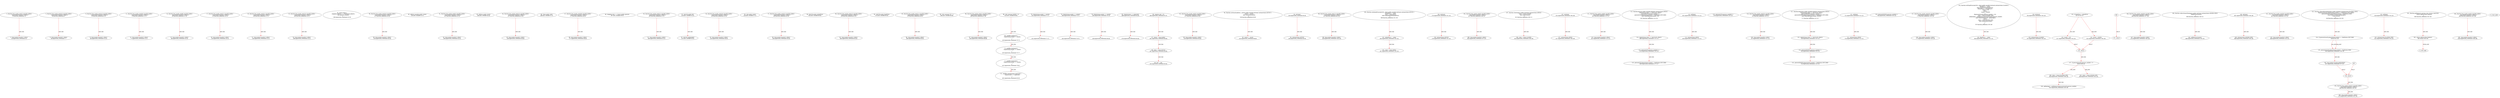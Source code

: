 digraph  {
13 [label="2_ function bug_unchk_send7() payable public{\n      msg.sender.transfer(1 ether);}\n13-function_definition-3-4", method="bug_unchk_send7()", type_label=function_definition];
18 [label="3_ msg.sender.transfer(1 ether);\n18-expression_statement-4-4", method="bug_unchk_send7()", type_label=expression_statement];
34 [label="5_ function bug_unchk_send23() payable public{\n      msg.sender.transfer(1 ether);}\n34-function_definition-6-7", method="bug_unchk_send23()", type_label=function_definition];
39 [label="6_ msg.sender.transfer(1 ether);\n39-expression_statement-7-7", method="bug_unchk_send23()", type_label=expression_statement];
55 [label="8_ function bug_unchk_send14() payable public{\n      msg.sender.transfer(1 ether);}\n55-function_definition-9-10", method="bug_unchk_send14()", type_label=function_definition];
60 [label="9_ msg.sender.transfer(1 ether);\n60-expression_statement-10-10", method="bug_unchk_send14()", type_label=expression_statement];
72 [label="11_ function bug_unchk_send30() payable public{\n      msg.sender.transfer(1 ether);}\n72-function_definition-12-13", method="bug_unchk_send30()", type_label=function_definition];
77 [label="12_ msg.sender.transfer(1 ether);\n77-expression_statement-13-13", method="bug_unchk_send30()", type_label=expression_statement];
93 [label="14_ function bug_unchk_send8() payable public{\n      msg.sender.transfer(1 ether);}\n93-function_definition-15-16", method="bug_unchk_send8()", type_label=function_definition];
98 [label="15_ msg.sender.transfer(1 ether);\n98-expression_statement-16-16", method="bug_unchk_send8()", type_label=expression_statement];
114 [label="17_ function bug_unchk_send27() payable public{\n      msg.sender.transfer(1 ether);}\n114-function_definition-18-19", method="bug_unchk_send27()", type_label=function_definition];
119 [label="18_ msg.sender.transfer(1 ether);\n119-expression_statement-19-19", method="bug_unchk_send27()", type_label=expression_statement];
139 [label="20_ function bug_unchk_send31() payable public{\n      msg.sender.transfer(1 ether);}\n139-function_definition-21-22", method="bug_unchk_send31()", type_label=function_definition];
144 [label="21_ msg.sender.transfer(1 ether);\n144-expression_statement-22-22", method="bug_unchk_send31()", type_label=expression_statement];
164 [label="23_ function bug_unchk_send13() payable public{\n      msg.sender.transfer(1 ether);}\n164-function_definition-24-25", method="bug_unchk_send13()", type_label=function_definition];
169 [label="24_ msg.sender.transfer(1 ether);\n169-expression_statement-25-25", method="bug_unchk_send13()", type_label=expression_statement];
198 [label="34_ struct Guess {\n        mapping (address => PaidStatus) players;\n        uint guesses_number;\n    }\n198-expression_statement-35-38", method="Guess()", type_label=expression_statement];
211 [label="38_ function bug_unchk_send24() payable public{\n      msg.sender.transfer(1 ether);}\n211-function_definition-39-40", method="bug_unchk_send24()", type_label=function_definition];
216 [label="39_ msg.sender.transfer(1 ether);\n216-expression_statement-40-40", method="bug_unchk_send24()", type_label=expression_statement];
226 [label="40_ address payable public owner;\n226-new_variable-41-41", method="", type_label=new_variable];
231 [label="41_ function bug_unchk_send5() payable public{\n      msg.sender.transfer(1 ether);}\n231-function_definition-42-43", method="bug_unchk_send5()", type_label=function_definition];
236 [label="42_ msg.sender.transfer(1 ether);\n236-expression_statement-43-43", method="bug_unchk_send5()", type_label=expression_statement];
246 [label="43_ address public oracle;\n246-new_variable-44-44", method="", type_label=new_variable];
251 [label="44_ function bug_unchk_send15() payable public{\n      msg.sender.transfer(1 ether);}\n251-function_definition-45-46", method="bug_unchk_send15()", type_label=function_definition];
256 [label="45_ msg.sender.transfer(1 ether);\n256-expression_statement-46-46", method="bug_unchk_send15()", type_label=expression_statement];
266 [label="46_ State public state;\n266-new_variable-47-47", method="", type_label=new_variable];
272 [label="47_ function bug_unchk_send28() payable public{\n      msg.sender.transfer(1 ether);}\n272-function_definition-48-49", method="bug_unchk_send28()", type_label=function_definition];
277 [label="48_ msg.sender.transfer(1 ether);\n277-expression_statement-49-49", method="bug_unchk_send28()", type_label=expression_statement];
287 [label="49_ mapping (uint => Guess) public guesses;\n287-new_variable-50-50", method="", type_label=new_variable];
295 [label="50_ function bug_unchk_send21() payable public{\n      msg.sender.transfer(1 ether);}\n295-function_definition-51-52", method="bug_unchk_send21()", type_label=function_definition];
300 [label="51_ msg.sender.transfer(1 ether);\n300-expression_statement-52-52", method="bug_unchk_send21()", type_label=expression_statement];
310 [label="52_ uint256 public bet;\n310-new_variable-53-53", method="", type_label=new_variable];
315 [label="53_ uint256 splitJackpot;\n315-new_variable-54-54", method="", type_label=new_variable];
319 [label="54_ function bug_unchk_send10() payable public{\n      msg.sender.transfer(1 ether);}\n319-function_definition-55-56", method="bug_unchk_send10()", type_label=function_definition];
324 [label="55_ msg.sender.transfer(1 ether);\n324-expression_statement-56-56", method="bug_unchk_send10()", type_label=expression_statement];
334 [label="56_ uint public result;\n334-new_variable-57-57", method="", type_label=new_variable];
339 [label="57_ function bug_unchk_send22() payable public{\n      msg.sender.transfer(1 ether);}\n339-function_definition-58-59", method="bug_unchk_send22()", type_label=function_definition];
344 [label="58_ msg.sender.transfer(1 ether);\n344-expression_statement-59-59", method="bug_unchk_send22()", type_label=expression_statement];
354 [label="59_ uint256 public initialPrice;\n354-new_variable-60-60", method="", type_label=new_variable];
359 [label="60_ function bug_unchk_send12() payable public{\n      msg.sender.transfer(1 ether);}\n359-function_definition-61-62", method="bug_unchk_send12()", type_label=function_definition];
364 [label="61_ msg.sender.transfer(1 ether);\n364-expression_statement-62-62", method="bug_unchk_send12()", type_label=expression_statement];
374 [label="62_ uint256 public finalPrice;\n374-new_variable-63-63", method="", type_label=new_variable];
379 [label="63_ function bug_unchk_send11() payable public{\n      msg.sender.transfer(1 ether);}\n379-function_definition-64-65", method="bug_unchk_send11()", type_label=function_definition];
384 [label="64_ msg.sender.transfer(1 ether);\n384-expression_statement-65-65", method="bug_unchk_send11()", type_label=expression_statement];
394 [label="65_ uint constant UP = 1;\n394-new_variable-66-66", method="", type_label=new_variable];
399 [label="66_ function bug_unchk_send1() payable public{\n      msg.sender.transfer(1 ether);}\n399-function_definition-67-68", method="bug_unchk_send1()", type_label=function_definition];
404 [label="67_ msg.sender.transfer(1 ether);\n404-expression_statement-68-68", method="bug_unchk_send1()", type_label=expression_statement];
414 [label="68_ uint constant DOWN = 0;\n414-new_variable-69-69", method="", type_label=new_variable];
419 [label="69_ modifier byPlayer(){\n        require(msg.sender != oracle);\n        _;\n    }\n419-expression_statement-70-73", method="", type_label=expression_statement];
422 [label="70_ require(msg.sender != oracle);\n422-expression_statement-71-71", method="", type_label=expression_statement];
431 [label="71_ _;\n431-expression_statement-72-72", method="", type_label=expression_statement];
433 [label="73_ modifier byOwner(){\n        require(msg.sender == owner);\n        _;\n    }\n433-expression_statement-74-77", method="", type_label=expression_statement];
436 [label="74_ require(msg.sender == owner);\n436-expression_statement-75-75", method="", type_label=expression_statement];
445 [label="75_ _;\n445-expression_statement-76-76", method="", type_label=expression_statement];
447 [label="77_ modifier byOracle(){\n        require(msg.sender == oracle);\n        _;\n    }\n447-expression_statement-78-81", method="", type_label=expression_statement];
450 [label="78_ require(msg.sender == oracle);\n450-expression_statement-79-79", method="", type_label=expression_statement];
459 [label="79_ _;\n459-expression_statement-80-80", method="", type_label=expression_statement];
461 [label="81_ modifier inState(State expected) {\n        require(state == expected);\n        _;\n    }\n461-expression_statement-82-85", method="", type_label=expression_statement];
469 [label="82_ require(state == expected);\n469-expression_statement-83-83", method="", type_label=expression_statement];
476 [label="83_ _;\n476-expression_statement-84-84", method="", type_label=expression_statement];
484 [label="86_ require(_bet > 0);\n484-expression_statement-87-87", method="", type_label=expression_statement];
491 [label="87_ owner = msg.sender;\n491-expression_statement-88-88", method="", type_label=expression_statement];
497 [label="88_ state = State.SETUP;\n497-expression_statement-89-89", method="", type_label=expression_statement];
503 [label="89_ bet = _bet;\n503-expression_statement-90-90", method="", type_label=expression_statement];
511 [label="92_ function bug_unchk_send2() payable public{\n      msg.sender.transfer(1 ether);}\n511-function_definition-93-94", method="bug_unchk_send2()", type_label=function_definition];
516 [label="93_ msg.sender.transfer(1 ether);\n516-expression_statement-94-94", method="bug_unchk_send2()", type_label=expression_statement];
526 [label="94_ function setOracle(address _oracle) public payable byOwner inState(State.SETUP) {\n        oracle = _oracle;\n        emit OracleSet(oracle);\n    }\n526-function_definition-95-98", method="setOracle(address _oracle)", type_label=function_definition];
534 [label="94_ byOwner\n534-expression_statement-95-95", method="setOracle(address _oracle)", type_label=expression_statement];
536 [label="94_ inState(State.SETUP)\n536-expression_statement-95-95", method="setOracle(address _oracle)", type_label=expression_statement];
543 [label="95_ oracle = _oracle;\n543-expression_statement-96-96", method="setOracle(address _oracle)", type_label=expression_statement];
551 [label="98_ function bug_unchk_send17() payable public{\n      msg.sender.transfer(1 ether);}\n551-function_definition-99-100", method="bug_unchk_send17()", type_label=function_definition];
556 [label="99_ msg.sender.transfer(1 ether);\n556-expression_statement-100-100", method="bug_unchk_send17()", type_label=expression_statement];
566 [label="100_ function setInitialPrice(uint256 _value) public payable byOracle inState(State.SETUP) {\n        initialPrice = _value;\n        state = State.OPEN;\n        emit GameOpened(initialPrice);\n    }\n566-function_definition-101-105", method="setInitialPrice(uint256 _value)", type_label=function_definition];
574 [label="100_ byOracle\n574-expression_statement-101-101", method="setInitialPrice(uint256 _value)", type_label=expression_statement];
576 [label="100_ inState(State.SETUP)\n576-expression_statement-101-101", method="setInitialPrice(uint256 _value)", type_label=expression_statement];
583 [label="101_ initialPrice = _value;\n583-expression_statement-102-102", method="setInitialPrice(uint256 _value)", type_label=expression_statement];
587 [label="102_ state = State.OPEN;\n587-expression_statement-103-103", method="setInitialPrice(uint256 _value)", type_label=expression_statement];
597 [label="105_ function bug_unchk_send3() payable public{\n      msg.sender.transfer(1 ether);}\n597-function_definition-106-107", method="bug_unchk_send3()", type_label=function_definition];
602 [label="106_ msg.sender.transfer(1 ether);\n602-expression_statement-107-107", method="bug_unchk_send3()", type_label=expression_statement];
612 [label="107_ function closeGame() public byOwner inState(State.OPEN){\n        state = State.CLOSED;\n        emit GameClosed();\n    }\n612-function_definition-108-111", method="closeGame()", type_label=function_definition];
615 [label="107_ byOwner\n615-expression_statement-108-108", method="closeGame()", type_label=expression_statement];
617 [label="107_ inState(State.OPEN)\n617-expression_statement-108-108", method="closeGame()", type_label=expression_statement];
624 [label="108_ state = State.CLOSED;\n624-expression_statement-109-109", method="closeGame()", type_label=expression_statement];
632 [label="111_ function bug_unchk_send9() payable public{\n      msg.sender.transfer(1 ether);}\n632-function_definition-112-113", method="bug_unchk_send9()", type_label=function_definition];
637 [label="112_ msg.sender.transfer(1 ether);\n637-expression_statement-113-113", method="bug_unchk_send9()", type_label=expression_statement];
647 [label="113_ function betUp() public payable byPlayer inState(State.OPEN){\n        require(msg.value == (bet*0.001 ether));\n        guesses[UP].guesses_number++;\n        guesses[UP].players[msg.sender] = PaidStatus.NOT_PAID;\n        emit PlayerBet(msg.sender, UP);\n    }\n647-function_definition-114-119", method="betUp()", type_label=function_definition];
651 [label="113_ byPlayer\n651-expression_statement-114-114", method="betUp()", type_label=expression_statement];
653 [label="113_ inState(State.OPEN)\n653-expression_statement-114-114", method="betUp()", type_label=expression_statement];
660 [label="114_ require(msg.value == (bet*0.001 ether));\n660-expression_statement-115-115", method="betUp()", type_label=expression_statement];
673 [label="115_ guesses[UP].guesses_number++;\n673-expression_statement-116-116", method="betUp()", type_label=expression_statement];
674 [label="115_ guesses[UP].guesses_number++\n674-expression_statement-116-116", method="betUp()", type_label=expression_statement];
680 [label="116_ guesses[UP].players[msg.sender] = PaidStatus.NOT_PAID;\n680-expression_statement-117-117", method="betUp()", type_label=expression_statement];
702 [label="119_ function bug_unchk_send25() payable public{\n      msg.sender.transfer(1 ether);}\n702-function_definition-120-121", method="bug_unchk_send25()", type_label=function_definition];
707 [label="120_ msg.sender.transfer(1 ether);\n707-expression_statement-121-121", method="bug_unchk_send25()", type_label=expression_statement];
717 [label="121_ function betDown() public payable byPlayer inState(State.OPEN){\n        require(msg.value == (bet*0.001 ether));\n        guesses[DOWN].guesses_number++;\n        guesses[DOWN].players[msg.sender] = PaidStatus.NOT_PAID;\n        emit PlayerBet(msg.sender, DOWN);\n    }\n717-function_definition-122-127", method="betDown()", type_label=function_definition];
721 [label="121_ byPlayer\n721-expression_statement-122-122", method="betDown()", type_label=expression_statement];
723 [label="121_ inState(State.OPEN)\n723-expression_statement-122-122", method="betDown()", type_label=expression_statement];
730 [label="122_ require(msg.value == (bet*0.001 ether));\n730-expression_statement-123-123", method="betDown()", type_label=expression_statement];
743 [label="123_ guesses[DOWN].guesses_number++;\n743-expression_statement-124-124", method="betDown()", type_label=expression_statement];
744 [label="123_ guesses[DOWN].guesses_number++\n744-expression_statement-124-124", method="betDown()", type_label=expression_statement];
750 [label="124_ guesses[DOWN].players[msg.sender] = PaidStatus.NOT_PAID;\n750-expression_statement-125-125", method="betDown()", type_label=expression_statement];
772 [label="127_ function bug_unchk_send19() payable public{\n      msg.sender.transfer(1 ether);}\n772-function_definition-128-129", method="bug_unchk_send19()", type_label=function_definition];
777 [label="128_ msg.sender.transfer(1 ether);\n777-expression_statement-129-129", method="bug_unchk_send19()", type_label=expression_statement];
787 [label="129_ function setFinalPrice(uint256 _value) public payable byOracle inState(State.CLOSED) {\n        finalPrice = _value;\n        emit FinalPriceSet(finalPrice);\n        if(finalPrice > initialPrice){\n            result = UP;\n        }else{\n            result = DOWN;\n        }\n        if(guesses[result].guesses_number > 0){\n            state = State.PLAYERS_WIN;\n            splitJackpot = getBalance()/guesses[result].guesses_number;\n            emit PlayersWin(result, splitJackpot);\n        }else{\n            state = State.OWNER_WIN;\n            emit OwnerWins(owner);\n        }\n    }\n787-function_definition-130-146", method="setFinalPrice(uint256 _value)", type_label=function_definition];
795 [label="129_ byOracle\n795-expression_statement-130-130", method="setFinalPrice(uint256 _value)", type_label=expression_statement];
797 [label="129_ inState(State.CLOSED)\n797-expression_statement-130-130", method="setFinalPrice(uint256 _value)", type_label=expression_statement];
804 [label="130_ finalPrice = _value;\n804-expression_statement-131-131", method="setFinalPrice(uint256 _value)", type_label=expression_statement];
812 [label="132_ if_finalPrice > initialPrice\n812-if-133-137", method="setFinalPrice(uint256 _value)", type_label=if];
1820 [label="132_ end_if", method="setFinalPrice(uint256 _value)", type_label=end_if];
817 [label="133_ result = UP;\n817-expression_statement-134-134", method="setFinalPrice(uint256 _value)", type_label=expression_statement];
822 [label="135_ result = DOWN;\n822-expression_statement-136-136", method="setFinalPrice(uint256 _value)", type_label=expression_statement];
826 [label="137_ if_guesses[result].guesses_number > 0\n826-if-138-145", method="setFinalPrice(uint256 _value)", type_label=if];
1834 [label="137_ end_if", method="setFinalPrice(uint256 _value)", type_label=end_if];
835 [label="138_ state = State.PLAYERS_WIN;\n835-expression_statement-139-139", method="setFinalPrice(uint256 _value)", type_label=expression_statement];
841 [label="139_ splitJackpot = getBalance()/guesses[result].guesses_number;\n841-expression_statement-140-140", method="setFinalPrice(uint256 _value)", type_label=expression_statement];
859 [label="142_ state = State.OWNER_WIN;\n859-expression_statement-143-143", method="setFinalPrice(uint256 _value)", type_label=expression_statement];
869 [label="146_ function bug_unchk_send26() payable public{\n      msg.sender.transfer(1 ether);}\n869-function_definition-147-148", method="bug_unchk_send26()", type_label=function_definition];
874 [label="147_ msg.sender.transfer(1 ether);\n874-expression_statement-148-148", method="bug_unchk_send26()", type_label=expression_statement];
884 [label="148_ function collectOwnerWinnings() public byOwner inState(State.OWNER_WIN){\n        selfdestruct(owner);\n    }\n884-function_definition-149-151", method="collectOwnerWinnings()", type_label=function_definition];
887 [label="148_ byOwner\n887-expression_statement-149-149", method="collectOwnerWinnings()", type_label=expression_statement];
889 [label="148_ inState(State.OWNER_WIN)\n889-expression_statement-149-149", method="collectOwnerWinnings()", type_label=expression_statement];
896 [label="149_ selfdestruct(owner);\n896-expression_statement-150-150", method="collectOwnerWinnings()", type_label=expression_statement];
901 [label="151_ function bug_unchk_send20() payable public{\n      msg.sender.transfer(1 ether);}\n901-function_definition-152-153", method="bug_unchk_send20()", type_label=function_definition];
906 [label="152_ msg.sender.transfer(1 ether);\n906-expression_statement-153-153", method="bug_unchk_send20()", type_label=expression_statement];
916 [label="153_ function collectPlayerWinnings() public byPlayer inState(State.PLAYERS_WIN){\n        if(guesses[result].players[msg.sender] == PaidStatus.NOT_PAID){\n            guesses[result].players[msg.sender] = PaidStatus.PAID;\n            msg.sender.transfer(splitJackpot);\n        } else revert();\n    }\n916-function_definition-154-159", method="collectPlayerWinnings()", type_label=function_definition];
919 [label="153_ byPlayer\n919-expression_statement-154-154", method="collectPlayerWinnings()", type_label=expression_statement];
921 [label="153_ inState(State.PLAYERS_WIN)\n921-expression_statement-154-154", method="collectPlayerWinnings()", type_label=expression_statement];
928 [label="154_ if_guesses[result].players[msg.sender] == PaidStatus.NOT_PAID\n928-if-155-158", method="collectPlayerWinnings()", type_label=if];
1936 [label="154_ end_if", method="collectPlayerWinnings()", type_label=end_if];
943 [label="155_ guesses[result].players[msg.sender] = PaidStatus.PAID;\n943-expression_statement-156-156", method="collectPlayerWinnings()", type_label=expression_statement];
957 [label="156_ msg.sender.transfer(splitJackpot);\n957-expression_statement-157-157", method="collectPlayerWinnings()", type_label=expression_statement];
968 [label="159_ function bug_unchk_send32() payable public{\n      msg.sender.transfer(1 ether);}\n968-function_definition-160-161", method="bug_unchk_send32()", type_label=function_definition];
973 [label="160_ msg.sender.transfer(1 ether);\n973-expression_statement-161-161", method="bug_unchk_send32()", type_label=expression_statement];
983 [label="161_ function getBalance() private view returns (uint256){\n        return address(this).balance;\n    }\n983-function_definition-162-164", method="getBalance()", type_label=function_definition];
992 [label="162_ return address(this).balance;\n992-return-163-163", method="getBalance()", type_label=return];
998 [label="164_ function bug_unchk_send4() payable public{\n      msg.sender.transfer(1 ether);}\n998-function_definition-165-166", method="bug_unchk_send4()", type_label=function_definition];
1003 [label="165_ msg.sender.transfer(1 ether);\n1003-expression_statement-166-166", method="bug_unchk_send4()", type_label=expression_statement];
1 [label="0_ start_node", method="", type_label=start];
2 [label="0_ exit_node", method="", type_label=exit];
865;
967;
13 -> 18  [color=red, controlflow_type=next_line, edge_type=CFG_edge, key=0, label=next_line];
34 -> 39  [color=red, controlflow_type=next_line, edge_type=CFG_edge, key=0, label=next_line];
55 -> 60  [color=red, controlflow_type=next_line, edge_type=CFG_edge, key=0, label=next_line];
72 -> 77  [color=red, controlflow_type=next_line, edge_type=CFG_edge, key=0, label=next_line];
93 -> 98  [color=red, controlflow_type=next_line, edge_type=CFG_edge, key=0, label=next_line];
114 -> 119  [color=red, controlflow_type=next_line, edge_type=CFG_edge, key=0, label=next_line];
139 -> 144  [color=red, controlflow_type=next_line, edge_type=CFG_edge, key=0, label=next_line];
164 -> 169  [color=red, controlflow_type=next_line, edge_type=CFG_edge, key=0, label=next_line];
211 -> 216  [color=red, controlflow_type=next_line, edge_type=CFG_edge, key=0, label=next_line];
231 -> 236  [color=red, controlflow_type=next_line, edge_type=CFG_edge, key=0, label=next_line];
251 -> 256  [color=red, controlflow_type=next_line, edge_type=CFG_edge, key=0, label=next_line];
272 -> 277  [color=red, controlflow_type=next_line, edge_type=CFG_edge, key=0, label=next_line];
295 -> 300  [color=red, controlflow_type=next_line, edge_type=CFG_edge, key=0, label=next_line];
310 -> 315  [color=red, controlflow_type=next_line, edge_type=CFG_edge, key=0, label=next_line];
319 -> 324  [color=red, controlflow_type=next_line, edge_type=CFG_edge, key=0, label=next_line];
339 -> 344  [color=red, controlflow_type=next_line, edge_type=CFG_edge, key=0, label=next_line];
359 -> 364  [color=red, controlflow_type=next_line, edge_type=CFG_edge, key=0, label=next_line];
379 -> 384  [color=red, controlflow_type=next_line, edge_type=CFG_edge, key=0, label=next_line];
399 -> 404  [color=red, controlflow_type=next_line, edge_type=CFG_edge, key=0, label=next_line];
414 -> 419  [color=red, controlflow_type=next_line, edge_type=CFG_edge, key=0, label=next_line];
419 -> 433  [color=red, controlflow_type=next_line, edge_type=CFG_edge, key=0, label=next_line];
422 -> 431  [color=red, controlflow_type=next_line, edge_type=CFG_edge, key=0, label=next_line];
433 -> 447  [color=red, controlflow_type=next_line, edge_type=CFG_edge, key=0, label=next_line];
436 -> 445  [color=red, controlflow_type=next_line, edge_type=CFG_edge, key=0, label=next_line];
447 -> 461  [color=red, controlflow_type=next_line, edge_type=CFG_edge, key=0, label=next_line];
450 -> 459  [color=red, controlflow_type=next_line, edge_type=CFG_edge, key=0, label=next_line];
469 -> 476  [color=red, controlflow_type=next_line, edge_type=CFG_edge, key=0, label=next_line];
484 -> 491  [color=red, controlflow_type=next_line, edge_type=CFG_edge, key=0, label=next_line];
491 -> 497  [color=red, controlflow_type=next_line, edge_type=CFG_edge, key=0, label=next_line];
497 -> 503  [color=red, controlflow_type=next_line, edge_type=CFG_edge, key=0, label=next_line];
511 -> 516  [color=red, controlflow_type=next_line, edge_type=CFG_edge, key=0, label=next_line];
526 -> 543  [color=red, controlflow_type=next_line, edge_type=CFG_edge, key=0, label=next_line];
534 -> 536  [color=red, controlflow_type=next_line, edge_type=CFG_edge, key=0, label=next_line];
551 -> 556  [color=red, controlflow_type=next_line, edge_type=CFG_edge, key=0, label=next_line];
566 -> 583  [color=red, controlflow_type=next_line, edge_type=CFG_edge, key=0, label=next_line];
574 -> 576  [color=red, controlflow_type=next_line, edge_type=CFG_edge, key=0, label=next_line];
583 -> 587  [color=red, controlflow_type=next_line, edge_type=CFG_edge, key=0, label=next_line];
597 -> 602  [color=red, controlflow_type=next_line, edge_type=CFG_edge, key=0, label=next_line];
612 -> 624  [color=red, controlflow_type=next_line, edge_type=CFG_edge, key=0, label=next_line];
615 -> 617  [color=red, controlflow_type=next_line, edge_type=CFG_edge, key=0, label=next_line];
632 -> 637  [color=red, controlflow_type=next_line, edge_type=CFG_edge, key=0, label=next_line];
647 -> 660  [color=red, controlflow_type=next_line, edge_type=CFG_edge, key=0, label=next_line];
651 -> 653  [color=red, controlflow_type=next_line, edge_type=CFG_edge, key=0, label=next_line];
660 -> 673  [color=red, controlflow_type=next_line, edge_type=CFG_edge, key=0, label=next_line];
673 -> 680  [color=red, controlflow_type=next_line, edge_type=CFG_edge, key=0, label=next_line];
702 -> 707  [color=red, controlflow_type=next_line, edge_type=CFG_edge, key=0, label=next_line];
717 -> 730  [color=red, controlflow_type=next_line, edge_type=CFG_edge, key=0, label=next_line];
721 -> 723  [color=red, controlflow_type=next_line, edge_type=CFG_edge, key=0, label=next_line];
730 -> 743  [color=red, controlflow_type=next_line, edge_type=CFG_edge, key=0, label=next_line];
743 -> 750  [color=red, controlflow_type=next_line, edge_type=CFG_edge, key=0, label=next_line];
772 -> 777  [color=red, controlflow_type=next_line, edge_type=CFG_edge, key=0, label=next_line];
787 -> 804  [color=red, controlflow_type=next_line, edge_type=CFG_edge, key=0, label=next_line];
795 -> 797  [color=red, controlflow_type=next_line, edge_type=CFG_edge, key=0, label=next_line];
812 -> 817  [color=red, controlflow_type=pos_next, edge_type=CFG_edge, key=0, label=pos_next];
812 -> 822  [color=red, controlflow_type=neg_next, edge_type=CFG_edge, key=0, label=neg_next];
1820 -> 826  [color=red, controlflow_type=next_line, edge_type=CFG_edge, key=0, label=next_line];
817 -> 1820  [color=red, controlflow_type=end_if, edge_type=CFG_edge, key=0, label=end_if];
822 -> 1820  [color=red, controlflow_type=end_if, edge_type=CFG_edge, key=0, label=end_if];
826 -> 835  [color=red, controlflow_type=pos_next, edge_type=CFG_edge, key=0, label=pos_next];
826 -> 859  [color=red, controlflow_type=neg_next, edge_type=CFG_edge, key=0, label=neg_next];
835 -> 841  [color=red, controlflow_type=next_line, edge_type=CFG_edge, key=0, label=next_line];
869 -> 874  [color=red, controlflow_type=next_line, edge_type=CFG_edge, key=0, label=next_line];
884 -> 896  [color=red, controlflow_type=next_line, edge_type=CFG_edge, key=0, label=next_line];
887 -> 889  [color=red, controlflow_type=next_line, edge_type=CFG_edge, key=0, label=next_line];
901 -> 906  [color=red, controlflow_type=next_line, edge_type=CFG_edge, key=0, label=next_line];
916 -> 928  [color=red, controlflow_type=next_line, edge_type=CFG_edge, key=0, label=next_line];
919 -> 921  [color=red, controlflow_type=next_line, edge_type=CFG_edge, key=0, label=next_line];
928 -> 943  [color=red, controlflow_type=pos_next, edge_type=CFG_edge, key=0, label=pos_next];
928 -> 943  [color=red, controlflow_type=neg_next, edge_type=CFG_edge, key=1, label=neg_next];
1936 -> 968  [color=red, controlflow_type=next_line, edge_type=CFG_edge, key=0, label=next_line];
943 -> 957  [color=red, controlflow_type=next_line, edge_type=CFG_edge, key=0, label=next_line];
957 -> 1936  [color=red, controlflow_type=end_if, edge_type=CFG_edge, key=0, label=end_if];
968 -> 973  [color=red, controlflow_type=next_line, edge_type=CFG_edge, key=0, label=next_line];
983 -> 992  [color=red, controlflow_type=next_line, edge_type=CFG_edge, key=0, label=next_line];
992 -> 2  [color=red, controlflow_type=return_exit, edge_type=CFG_edge, key=0, label=return_exit];
998 -> 1003  [color=red, controlflow_type=next_line, edge_type=CFG_edge, key=0, label=next_line];
865 -> 1834  [color=red, controlflow_type=end_if, edge_type=CFG_edge, key=0, label=end_if];
967 -> 1936  [color=red, controlflow_type=end_if, edge_type=CFG_edge, key=0, label=end_if];
}
